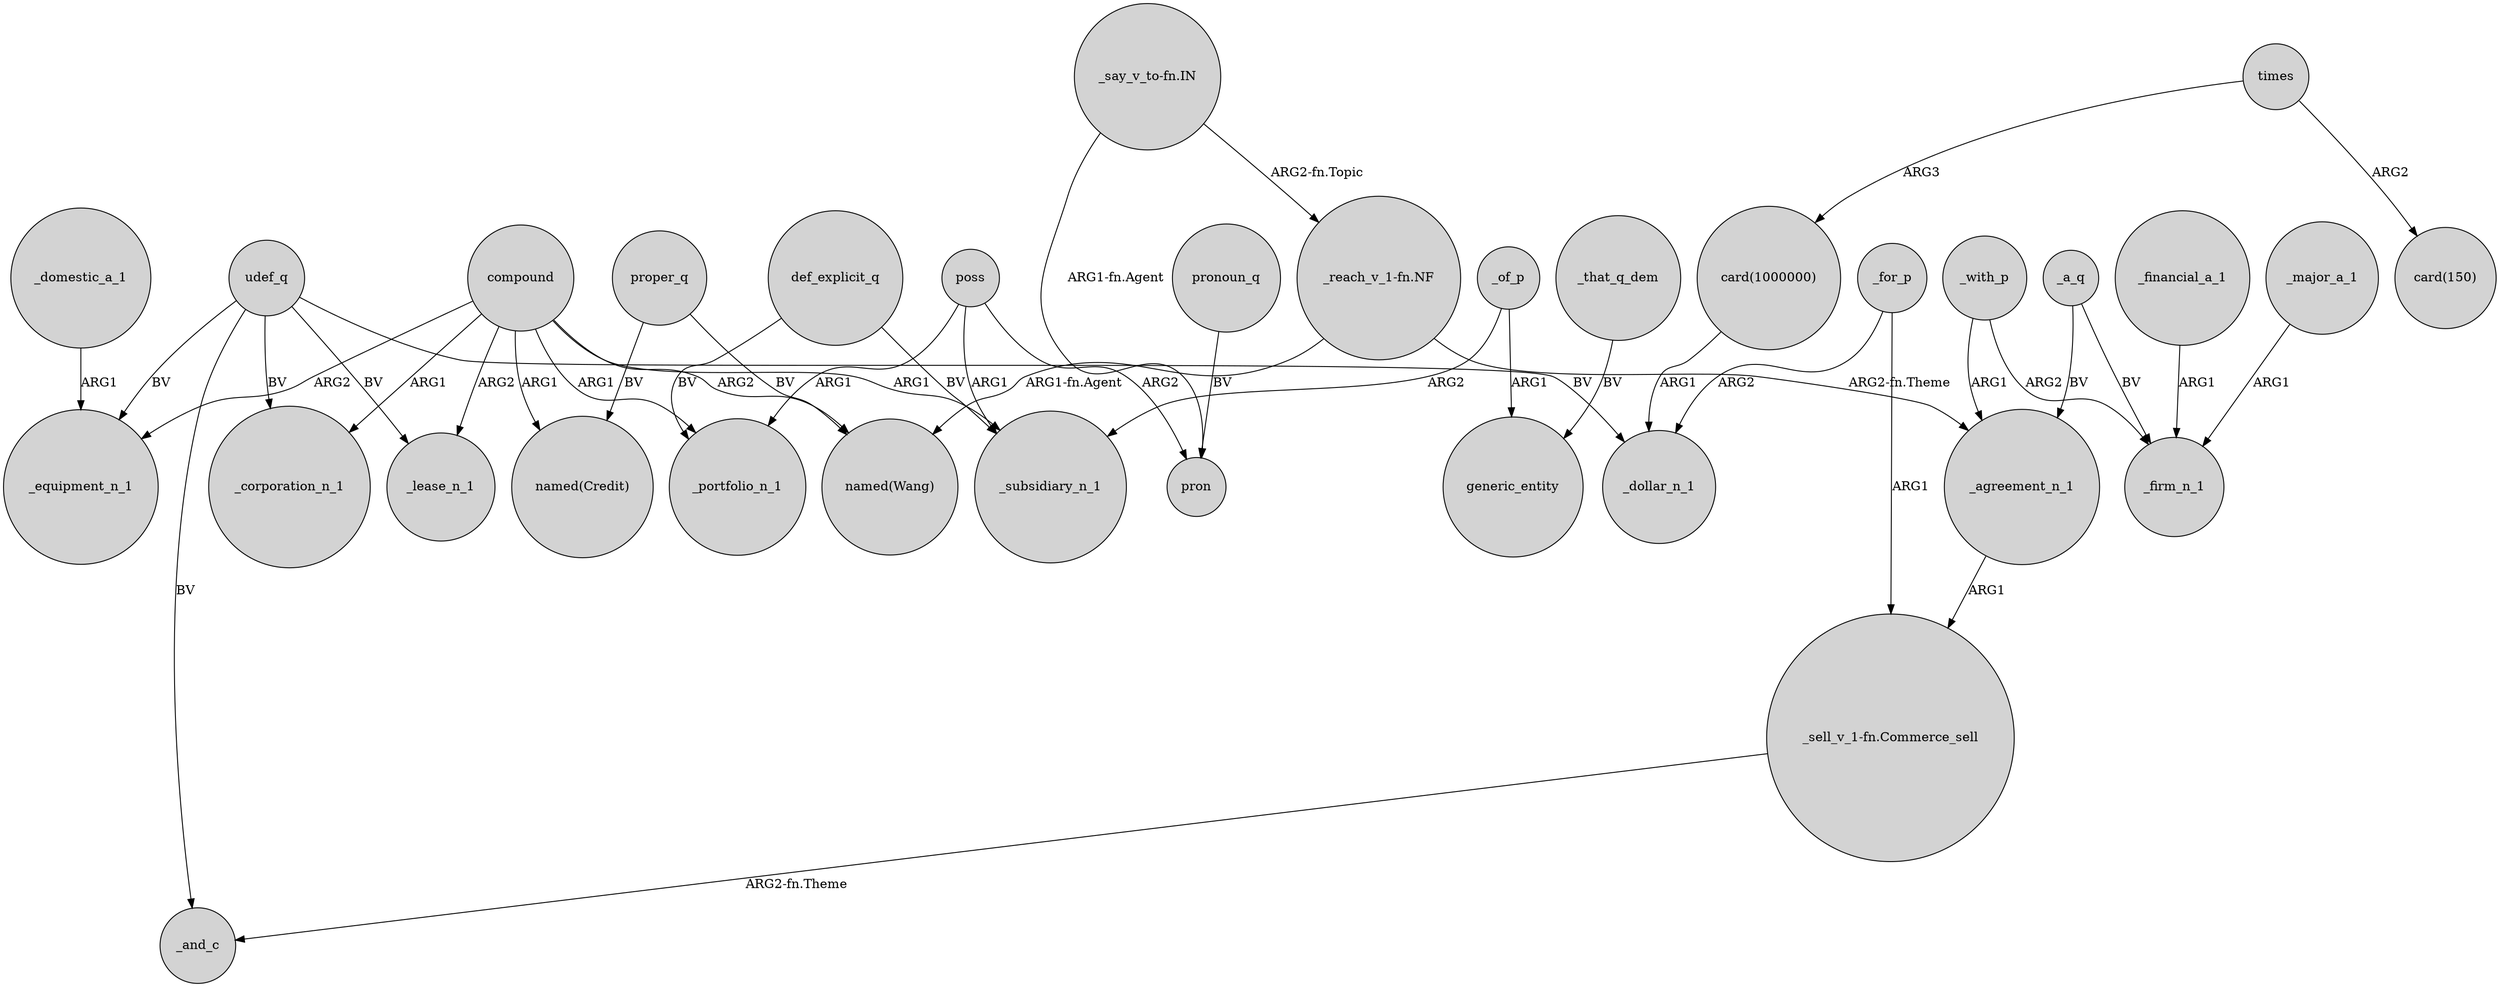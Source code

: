 digraph {
	node [shape=circle style=filled]
	"card(1000000)" -> _dollar_n_1 [label=ARG1]
	udef_q -> _equipment_n_1 [label=BV]
	poss -> pron [label=ARG2]
	def_explicit_q -> _subsidiary_n_1 [label=BV]
	_for_p -> _dollar_n_1 [label=ARG2]
	_that_q_dem -> generic_entity [label=BV]
	poss -> _subsidiary_n_1 [label=ARG1]
	compound -> _equipment_n_1 [label=ARG2]
	proper_q -> "named(Credit)" [label=BV]
	_a_q -> _firm_n_1 [label=BV]
	udef_q -> _lease_n_1 [label=BV]
	proper_q -> "named(Wang)" [label=BV]
	compound -> _portfolio_n_1 [label=ARG1]
	poss -> _portfolio_n_1 [label=ARG1]
	def_explicit_q -> _portfolio_n_1 [label=BV]
	times -> "card(150)" [label=ARG2]
	"_reach_v_1-fn.NF" -> "named(Wang)" [label="ARG1-fn.Agent"]
	_domestic_a_1 -> _equipment_n_1 [label=ARG1]
	pronoun_q -> pron [label=BV]
	_with_p -> _firm_n_1 [label=ARG2]
	udef_q -> _corporation_n_1 [label=BV]
	compound -> _corporation_n_1 [label=ARG1]
	times -> "card(1000000)" [label=ARG3]
	_a_q -> _agreement_n_1 [label=BV]
	"_sell_v_1-fn.Commerce_sell" -> _and_c [label="ARG2-fn.Theme"]
	_for_p -> "_sell_v_1-fn.Commerce_sell" [label=ARG1]
	compound -> _lease_n_1 [label=ARG2]
	compound -> _subsidiary_n_1 [label=ARG1]
	"_say_v_to-fn.IN" -> pron [label="ARG1-fn.Agent"]
	_with_p -> _agreement_n_1 [label=ARG1]
	compound -> "named(Credit)" [label=ARG1]
	_agreement_n_1 -> "_sell_v_1-fn.Commerce_sell" [label=ARG1]
	"_say_v_to-fn.IN" -> "_reach_v_1-fn.NF" [label="ARG2-fn.Topic"]
	_major_a_1 -> _firm_n_1 [label=ARG1]
	_financial_a_1 -> _firm_n_1 [label=ARG1]
	compound -> "named(Wang)" [label=ARG2]
	udef_q -> _and_c [label=BV]
	"_reach_v_1-fn.NF" -> _agreement_n_1 [label="ARG2-fn.Theme"]
	_of_p -> _subsidiary_n_1 [label=ARG2]
	udef_q -> _dollar_n_1 [label=BV]
	_of_p -> generic_entity [label=ARG1]
}
